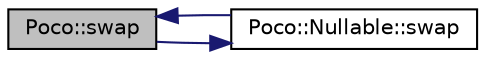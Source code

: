 digraph "Poco::swap"
{
 // LATEX_PDF_SIZE
  edge [fontname="Helvetica",fontsize="10",labelfontname="Helvetica",labelfontsize="10"];
  node [fontname="Helvetica",fontsize="10",shape=record];
  rankdir="LR";
  Node1 [label="Poco::swap",height=0.2,width=0.4,color="black", fillcolor="grey75", style="filled", fontcolor="black",tooltip=" "];
  Node1 -> Node2 [color="midnightblue",fontsize="10",style="solid"];
  Node2 [label="Poco::Nullable::swap",height=0.2,width=0.4,color="black", fillcolor="white", style="filled",URL="$classPoco_1_1Nullable.html#a01fd57ad10203413d3f8ae47c3fd1abd",tooltip="Swaps this Nullable with other."];
  Node2 -> Node1 [color="midnightblue",fontsize="10",style="solid"];
}
